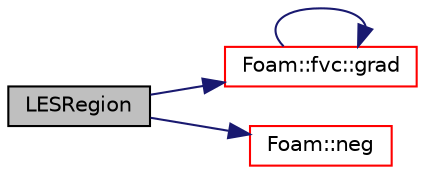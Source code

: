digraph "LESRegion"
{
  bgcolor="transparent";
  edge [fontname="Helvetica",fontsize="10",labelfontname="Helvetica",labelfontsize="10"];
  node [fontname="Helvetica",fontsize="10",shape=record];
  rankdir="LR";
  Node692 [label="LESRegion",height=0.2,width=0.4,color="black", fillcolor="grey75", style="filled", fontcolor="black"];
  Node692 -> Node693 [color="midnightblue",fontsize="10",style="solid",fontname="Helvetica"];
  Node693 [label="Foam::fvc::grad",height=0.2,width=0.4,color="red",URL="$a21861.html#a7c00ec90ecc15ed3005255e42c52827a"];
  Node693 -> Node693 [color="midnightblue",fontsize="10",style="solid",fontname="Helvetica"];
  Node692 -> Node696 [color="midnightblue",fontsize="10",style="solid",fontname="Helvetica"];
  Node696 [label="Foam::neg",height=0.2,width=0.4,color="red",URL="$a21851.html#aad5b44612e484eb87fcea79a3d19ee04"];
}
